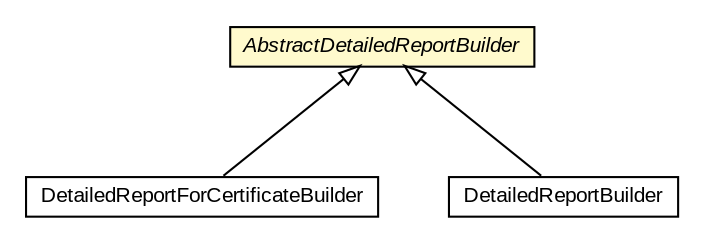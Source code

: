 #!/usr/local/bin/dot
#
# Class diagram 
# Generated by UMLGraph version R5_6-24-gf6e263 (http://www.umlgraph.org/)
#

digraph G {
	edge [fontname="arial",fontsize=10,labelfontname="arial",labelfontsize=10];
	node [fontname="arial",fontsize=10,shape=plaintext];
	nodesep=0.25;
	ranksep=0.5;
	// eu.europa.esig.dss.validation.executor.DetailedReportForCertificateBuilder
	c128299 [label=<<table title="eu.europa.esig.dss.validation.executor.DetailedReportForCertificateBuilder" border="0" cellborder="1" cellspacing="0" cellpadding="2" port="p" href="./DetailedReportForCertificateBuilder.html">
		<tr><td><table border="0" cellspacing="0" cellpadding="1">
<tr><td align="center" balign="center"> DetailedReportForCertificateBuilder </td></tr>
		</table></td></tr>
		</table>>, URL="./DetailedReportForCertificateBuilder.html", fontname="arial", fontcolor="black", fontsize=10.0];
	// eu.europa.esig.dss.validation.executor.DetailedReportBuilder
	c128300 [label=<<table title="eu.europa.esig.dss.validation.executor.DetailedReportBuilder" border="0" cellborder="1" cellspacing="0" cellpadding="2" port="p" href="./DetailedReportBuilder.html">
		<tr><td><table border="0" cellspacing="0" cellpadding="1">
<tr><td align="center" balign="center"> DetailedReportBuilder </td></tr>
		</table></td></tr>
		</table>>, URL="./DetailedReportBuilder.html", fontname="arial", fontcolor="black", fontsize=10.0];
	// eu.europa.esig.dss.validation.executor.AbstractDetailedReportBuilder
	c128303 [label=<<table title="eu.europa.esig.dss.validation.executor.AbstractDetailedReportBuilder" border="0" cellborder="1" cellspacing="0" cellpadding="2" port="p" bgcolor="lemonChiffon" href="./AbstractDetailedReportBuilder.html">
		<tr><td><table border="0" cellspacing="0" cellpadding="1">
<tr><td align="center" balign="center"><font face="arial italic"> AbstractDetailedReportBuilder </font></td></tr>
		</table></td></tr>
		</table>>, URL="./AbstractDetailedReportBuilder.html", fontname="arial", fontcolor="black", fontsize=10.0];
	//eu.europa.esig.dss.validation.executor.DetailedReportForCertificateBuilder extends eu.europa.esig.dss.validation.executor.AbstractDetailedReportBuilder
	c128303:p -> c128299:p [dir=back,arrowtail=empty];
	//eu.europa.esig.dss.validation.executor.DetailedReportBuilder extends eu.europa.esig.dss.validation.executor.AbstractDetailedReportBuilder
	c128303:p -> c128300:p [dir=back,arrowtail=empty];
}

